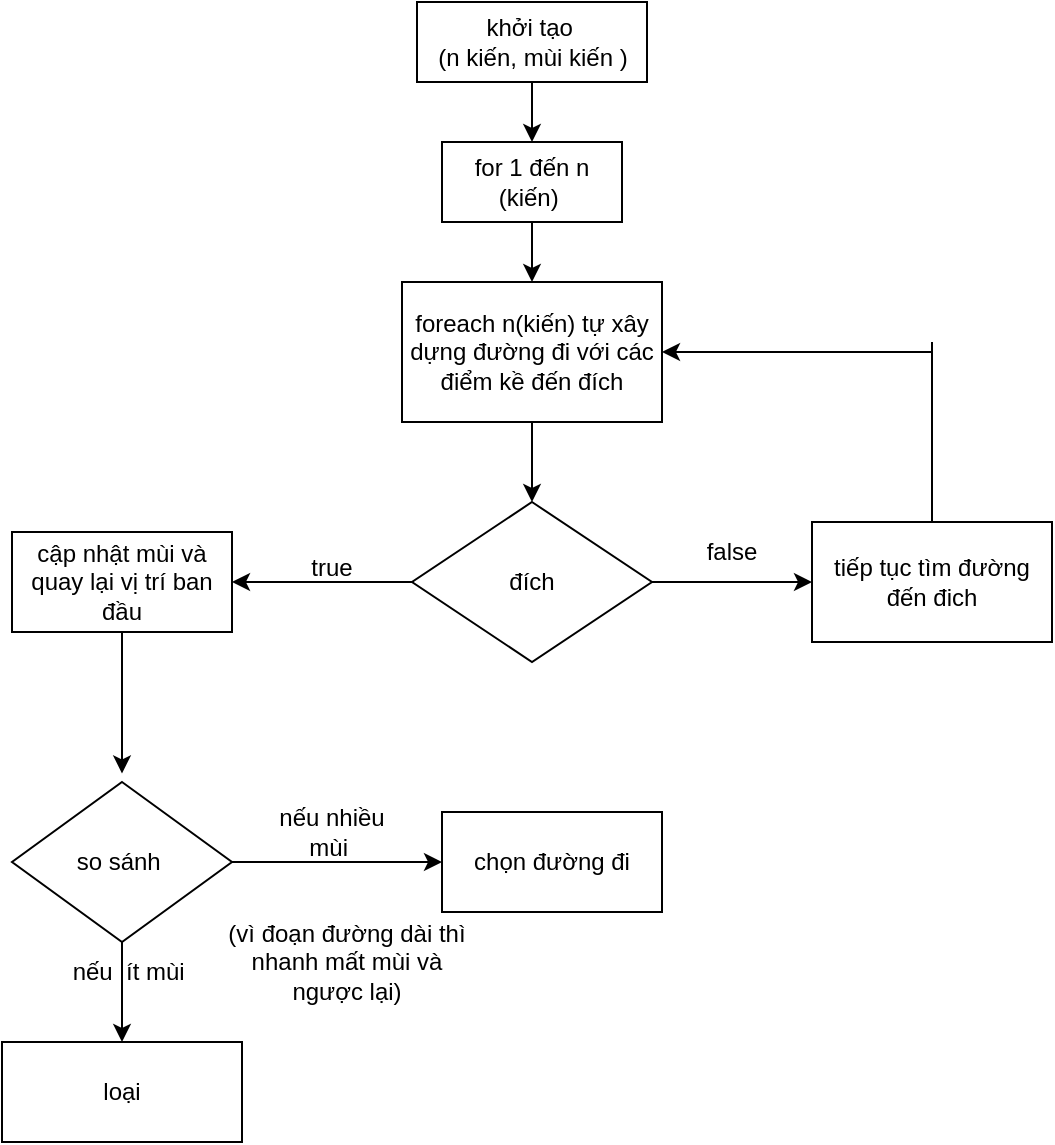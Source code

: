 <mxfile version="13.7.9" type="github">
  <diagram id="CHFsG_w3uPf1iSv5TZgQ" name="Page-1">
    <mxGraphModel dx="782" dy="437" grid="1" gridSize="10" guides="1" tooltips="1" connect="1" arrows="1" fold="1" page="1" pageScale="1" pageWidth="850" pageHeight="1100" math="0" shadow="0">
      <root>
        <mxCell id="0" />
        <mxCell id="1" parent="0" />
        <mxCell id="QnMXk2CI82lRMMDj2Jyk-1" value="khởi tạo&amp;nbsp;&lt;br&gt;(n kiến, mùi kiến )" style="rounded=0;whiteSpace=wrap;html=1;" vertex="1" parent="1">
          <mxGeometry x="232.5" y="70" width="115" height="40" as="geometry" />
        </mxCell>
        <mxCell id="QnMXk2CI82lRMMDj2Jyk-2" value="for 1 đến n (kiến)&amp;nbsp;" style="rounded=0;whiteSpace=wrap;html=1;" vertex="1" parent="1">
          <mxGeometry x="245" y="140" width="90" height="40" as="geometry" />
        </mxCell>
        <mxCell id="QnMXk2CI82lRMMDj2Jyk-3" value="foreach n(kiến) tự xây dựng đường đi với các điểm kề đến đích" style="rounded=0;whiteSpace=wrap;html=1;" vertex="1" parent="1">
          <mxGeometry x="225" y="210" width="130" height="70" as="geometry" />
        </mxCell>
        <mxCell id="QnMXk2CI82lRMMDj2Jyk-5" value="đích" style="rhombus;whiteSpace=wrap;html=1;" vertex="1" parent="1">
          <mxGeometry x="230" y="320" width="120" height="80" as="geometry" />
        </mxCell>
        <mxCell id="QnMXk2CI82lRMMDj2Jyk-7" value="" style="endArrow=classic;html=1;exitX=0.5;exitY=1;exitDx=0;exitDy=0;entryX=0.5;entryY=0;entryDx=0;entryDy=0;" edge="1" parent="1" source="QnMXk2CI82lRMMDj2Jyk-1" target="QnMXk2CI82lRMMDj2Jyk-2">
          <mxGeometry width="50" height="50" relative="1" as="geometry">
            <mxPoint x="380" y="310" as="sourcePoint" />
            <mxPoint x="430" y="260" as="targetPoint" />
          </mxGeometry>
        </mxCell>
        <mxCell id="QnMXk2CI82lRMMDj2Jyk-8" value="" style="endArrow=classic;html=1;exitX=0.5;exitY=1;exitDx=0;exitDy=0;entryX=0.5;entryY=0;entryDx=0;entryDy=0;" edge="1" parent="1" source="QnMXk2CI82lRMMDj2Jyk-2" target="QnMXk2CI82lRMMDj2Jyk-3">
          <mxGeometry width="50" height="50" relative="1" as="geometry">
            <mxPoint x="380" y="310" as="sourcePoint" />
            <mxPoint x="430" y="260" as="targetPoint" />
          </mxGeometry>
        </mxCell>
        <mxCell id="QnMXk2CI82lRMMDj2Jyk-9" value="" style="endArrow=classic;html=1;entryX=0.5;entryY=0;entryDx=0;entryDy=0;exitX=0.5;exitY=1;exitDx=0;exitDy=0;" edge="1" parent="1" source="QnMXk2CI82lRMMDj2Jyk-3" target="QnMXk2CI82lRMMDj2Jyk-5">
          <mxGeometry width="50" height="50" relative="1" as="geometry">
            <mxPoint x="110" y="250" as="sourcePoint" />
            <mxPoint x="160" y="200" as="targetPoint" />
          </mxGeometry>
        </mxCell>
        <mxCell id="QnMXk2CI82lRMMDj2Jyk-12" value="cập nhật mùi và quay lại vị trí ban đầu" style="rounded=0;whiteSpace=wrap;html=1;" vertex="1" parent="1">
          <mxGeometry x="30" y="335" width="110" height="50" as="geometry" />
        </mxCell>
        <mxCell id="QnMXk2CI82lRMMDj2Jyk-13" value="tiếp tục tìm đường đến đich" style="rounded=0;whiteSpace=wrap;html=1;" vertex="1" parent="1">
          <mxGeometry x="430" y="330" width="120" height="60" as="geometry" />
        </mxCell>
        <mxCell id="QnMXk2CI82lRMMDj2Jyk-14" value="" style="endArrow=classic;html=1;entryX=1;entryY=0.5;entryDx=0;entryDy=0;exitX=0;exitY=0.5;exitDx=0;exitDy=0;" edge="1" parent="1" source="QnMXk2CI82lRMMDj2Jyk-5" target="QnMXk2CI82lRMMDj2Jyk-12">
          <mxGeometry width="50" height="50" relative="1" as="geometry">
            <mxPoint x="180" y="410" as="sourcePoint" />
            <mxPoint x="230" y="360" as="targetPoint" />
          </mxGeometry>
        </mxCell>
        <mxCell id="QnMXk2CI82lRMMDj2Jyk-15" value="" style="endArrow=classic;html=1;entryX=0;entryY=0.5;entryDx=0;entryDy=0;" edge="1" parent="1" source="QnMXk2CI82lRMMDj2Jyk-5" target="QnMXk2CI82lRMMDj2Jyk-13">
          <mxGeometry width="50" height="50" relative="1" as="geometry">
            <mxPoint x="350" y="410" as="sourcePoint" />
            <mxPoint x="400" y="360" as="targetPoint" />
          </mxGeometry>
        </mxCell>
        <mxCell id="QnMXk2CI82lRMMDj2Jyk-16" value="true" style="text;html=1;strokeColor=none;fillColor=none;align=center;verticalAlign=middle;whiteSpace=wrap;rounded=0;" vertex="1" parent="1">
          <mxGeometry x="160" y="335" width="60" height="35" as="geometry" />
        </mxCell>
        <mxCell id="QnMXk2CI82lRMMDj2Jyk-19" value="false" style="text;html=1;strokeColor=none;fillColor=none;align=center;verticalAlign=middle;whiteSpace=wrap;rounded=0;" vertex="1" parent="1">
          <mxGeometry x="370" y="335" width="40" height="20" as="geometry" />
        </mxCell>
        <mxCell id="QnMXk2CI82lRMMDj2Jyk-20" value="" style="endArrow=classic;html=1;entryX=1;entryY=0.5;entryDx=0;entryDy=0;" edge="1" parent="1" target="QnMXk2CI82lRMMDj2Jyk-3">
          <mxGeometry width="50" height="50" relative="1" as="geometry">
            <mxPoint x="490" y="245" as="sourcePoint" />
            <mxPoint x="500" y="250" as="targetPoint" />
          </mxGeometry>
        </mxCell>
        <mxCell id="QnMXk2CI82lRMMDj2Jyk-21" value="" style="endArrow=none;html=1;exitX=0.5;exitY=0;exitDx=0;exitDy=0;" edge="1" parent="1" source="QnMXk2CI82lRMMDj2Jyk-13">
          <mxGeometry width="50" height="50" relative="1" as="geometry">
            <mxPoint x="480" y="320" as="sourcePoint" />
            <mxPoint x="490" y="240" as="targetPoint" />
          </mxGeometry>
        </mxCell>
        <mxCell id="QnMXk2CI82lRMMDj2Jyk-22" value="" style="endArrow=classic;html=1;" edge="1" parent="1" source="QnMXk2CI82lRMMDj2Jyk-12">
          <mxGeometry width="50" height="50" relative="1" as="geometry">
            <mxPoint x="85" y="435" as="sourcePoint" />
            <mxPoint x="85" y="455.711" as="targetPoint" />
          </mxGeometry>
        </mxCell>
        <mxCell id="QnMXk2CI82lRMMDj2Jyk-23" value="so sánh&amp;nbsp;" style="rhombus;whiteSpace=wrap;html=1;" vertex="1" parent="1">
          <mxGeometry x="30" y="460" width="110" height="80" as="geometry" />
        </mxCell>
        <mxCell id="QnMXk2CI82lRMMDj2Jyk-24" value="chọn đường đi" style="rounded=0;whiteSpace=wrap;html=1;" vertex="1" parent="1">
          <mxGeometry x="245" y="475" width="110" height="50" as="geometry" />
        </mxCell>
        <mxCell id="QnMXk2CI82lRMMDj2Jyk-25" value="loại" style="rounded=0;whiteSpace=wrap;html=1;" vertex="1" parent="1">
          <mxGeometry x="25" y="590" width="120" height="50" as="geometry" />
        </mxCell>
        <mxCell id="QnMXk2CI82lRMMDj2Jyk-26" value="" style="endArrow=classic;html=1;exitX=0.5;exitY=1;exitDx=0;exitDy=0;entryX=0.5;entryY=0;entryDx=0;entryDy=0;" edge="1" parent="1" source="QnMXk2CI82lRMMDj2Jyk-23" target="QnMXk2CI82lRMMDj2Jyk-25">
          <mxGeometry width="50" height="50" relative="1" as="geometry">
            <mxPoint x="80" y="590" as="sourcePoint" />
            <mxPoint x="130" y="540" as="targetPoint" />
          </mxGeometry>
        </mxCell>
        <mxCell id="QnMXk2CI82lRMMDj2Jyk-27" value="" style="endArrow=classic;html=1;exitX=1;exitY=0.5;exitDx=0;exitDy=0;entryX=0;entryY=0.5;entryDx=0;entryDy=0;" edge="1" parent="1" source="QnMXk2CI82lRMMDj2Jyk-23" target="QnMXk2CI82lRMMDj2Jyk-24">
          <mxGeometry width="50" height="50" relative="1" as="geometry">
            <mxPoint x="150" y="540" as="sourcePoint" />
            <mxPoint x="200" y="490" as="targetPoint" />
          </mxGeometry>
        </mxCell>
        <mxCell id="QnMXk2CI82lRMMDj2Jyk-28" value="nếu nhiều mùi&amp;nbsp;" style="text;html=1;strokeColor=none;fillColor=none;align=center;verticalAlign=middle;whiteSpace=wrap;rounded=0;" vertex="1" parent="1">
          <mxGeometry x="150" y="470" width="80" height="30" as="geometry" />
        </mxCell>
        <mxCell id="QnMXk2CI82lRMMDj2Jyk-29" value="nếu&amp;nbsp; ít mùi&amp;nbsp;" style="text;html=1;strokeColor=none;fillColor=none;align=center;verticalAlign=middle;whiteSpace=wrap;rounded=0;" vertex="1" parent="1">
          <mxGeometry x="50" y="540" width="80" height="30" as="geometry" />
        </mxCell>
        <mxCell id="QnMXk2CI82lRMMDj2Jyk-30" value="(vì đoạn đường dài thì nhanh mất mùi và ngược lại)" style="text;html=1;strokeColor=none;fillColor=none;align=center;verticalAlign=middle;whiteSpace=wrap;rounded=0;" vertex="1" parent="1">
          <mxGeometry x="130" y="530" width="135" height="40" as="geometry" />
        </mxCell>
      </root>
    </mxGraphModel>
  </diagram>
</mxfile>
